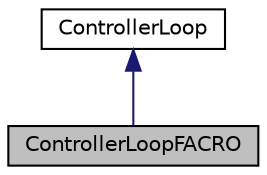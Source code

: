 digraph "ControllerLoopFACRO"
{
 // LATEX_PDF_SIZE
  edge [fontname="Helvetica",fontsize="10",labelfontname="Helvetica",labelfontsize="10"];
  node [fontname="Helvetica",fontsize="10",shape=record];
  Node1 [label="ControllerLoopFACRO",height=0.2,width=0.4,color="black", fillcolor="grey75", style="filled", fontcolor="black",tooltip=" "];
  Node2 -> Node1 [dir="back",color="midnightblue",fontsize="10",style="solid",fontname="Helvetica"];
  Node2 [label="ControllerLoop",height=0.2,width=0.4,color="black", fillcolor="white", style="filled",URL="$class_controller_loop.html",tooltip="This class is interface of controller modes. All modes should keep this strucure and implements all t..."];
}
